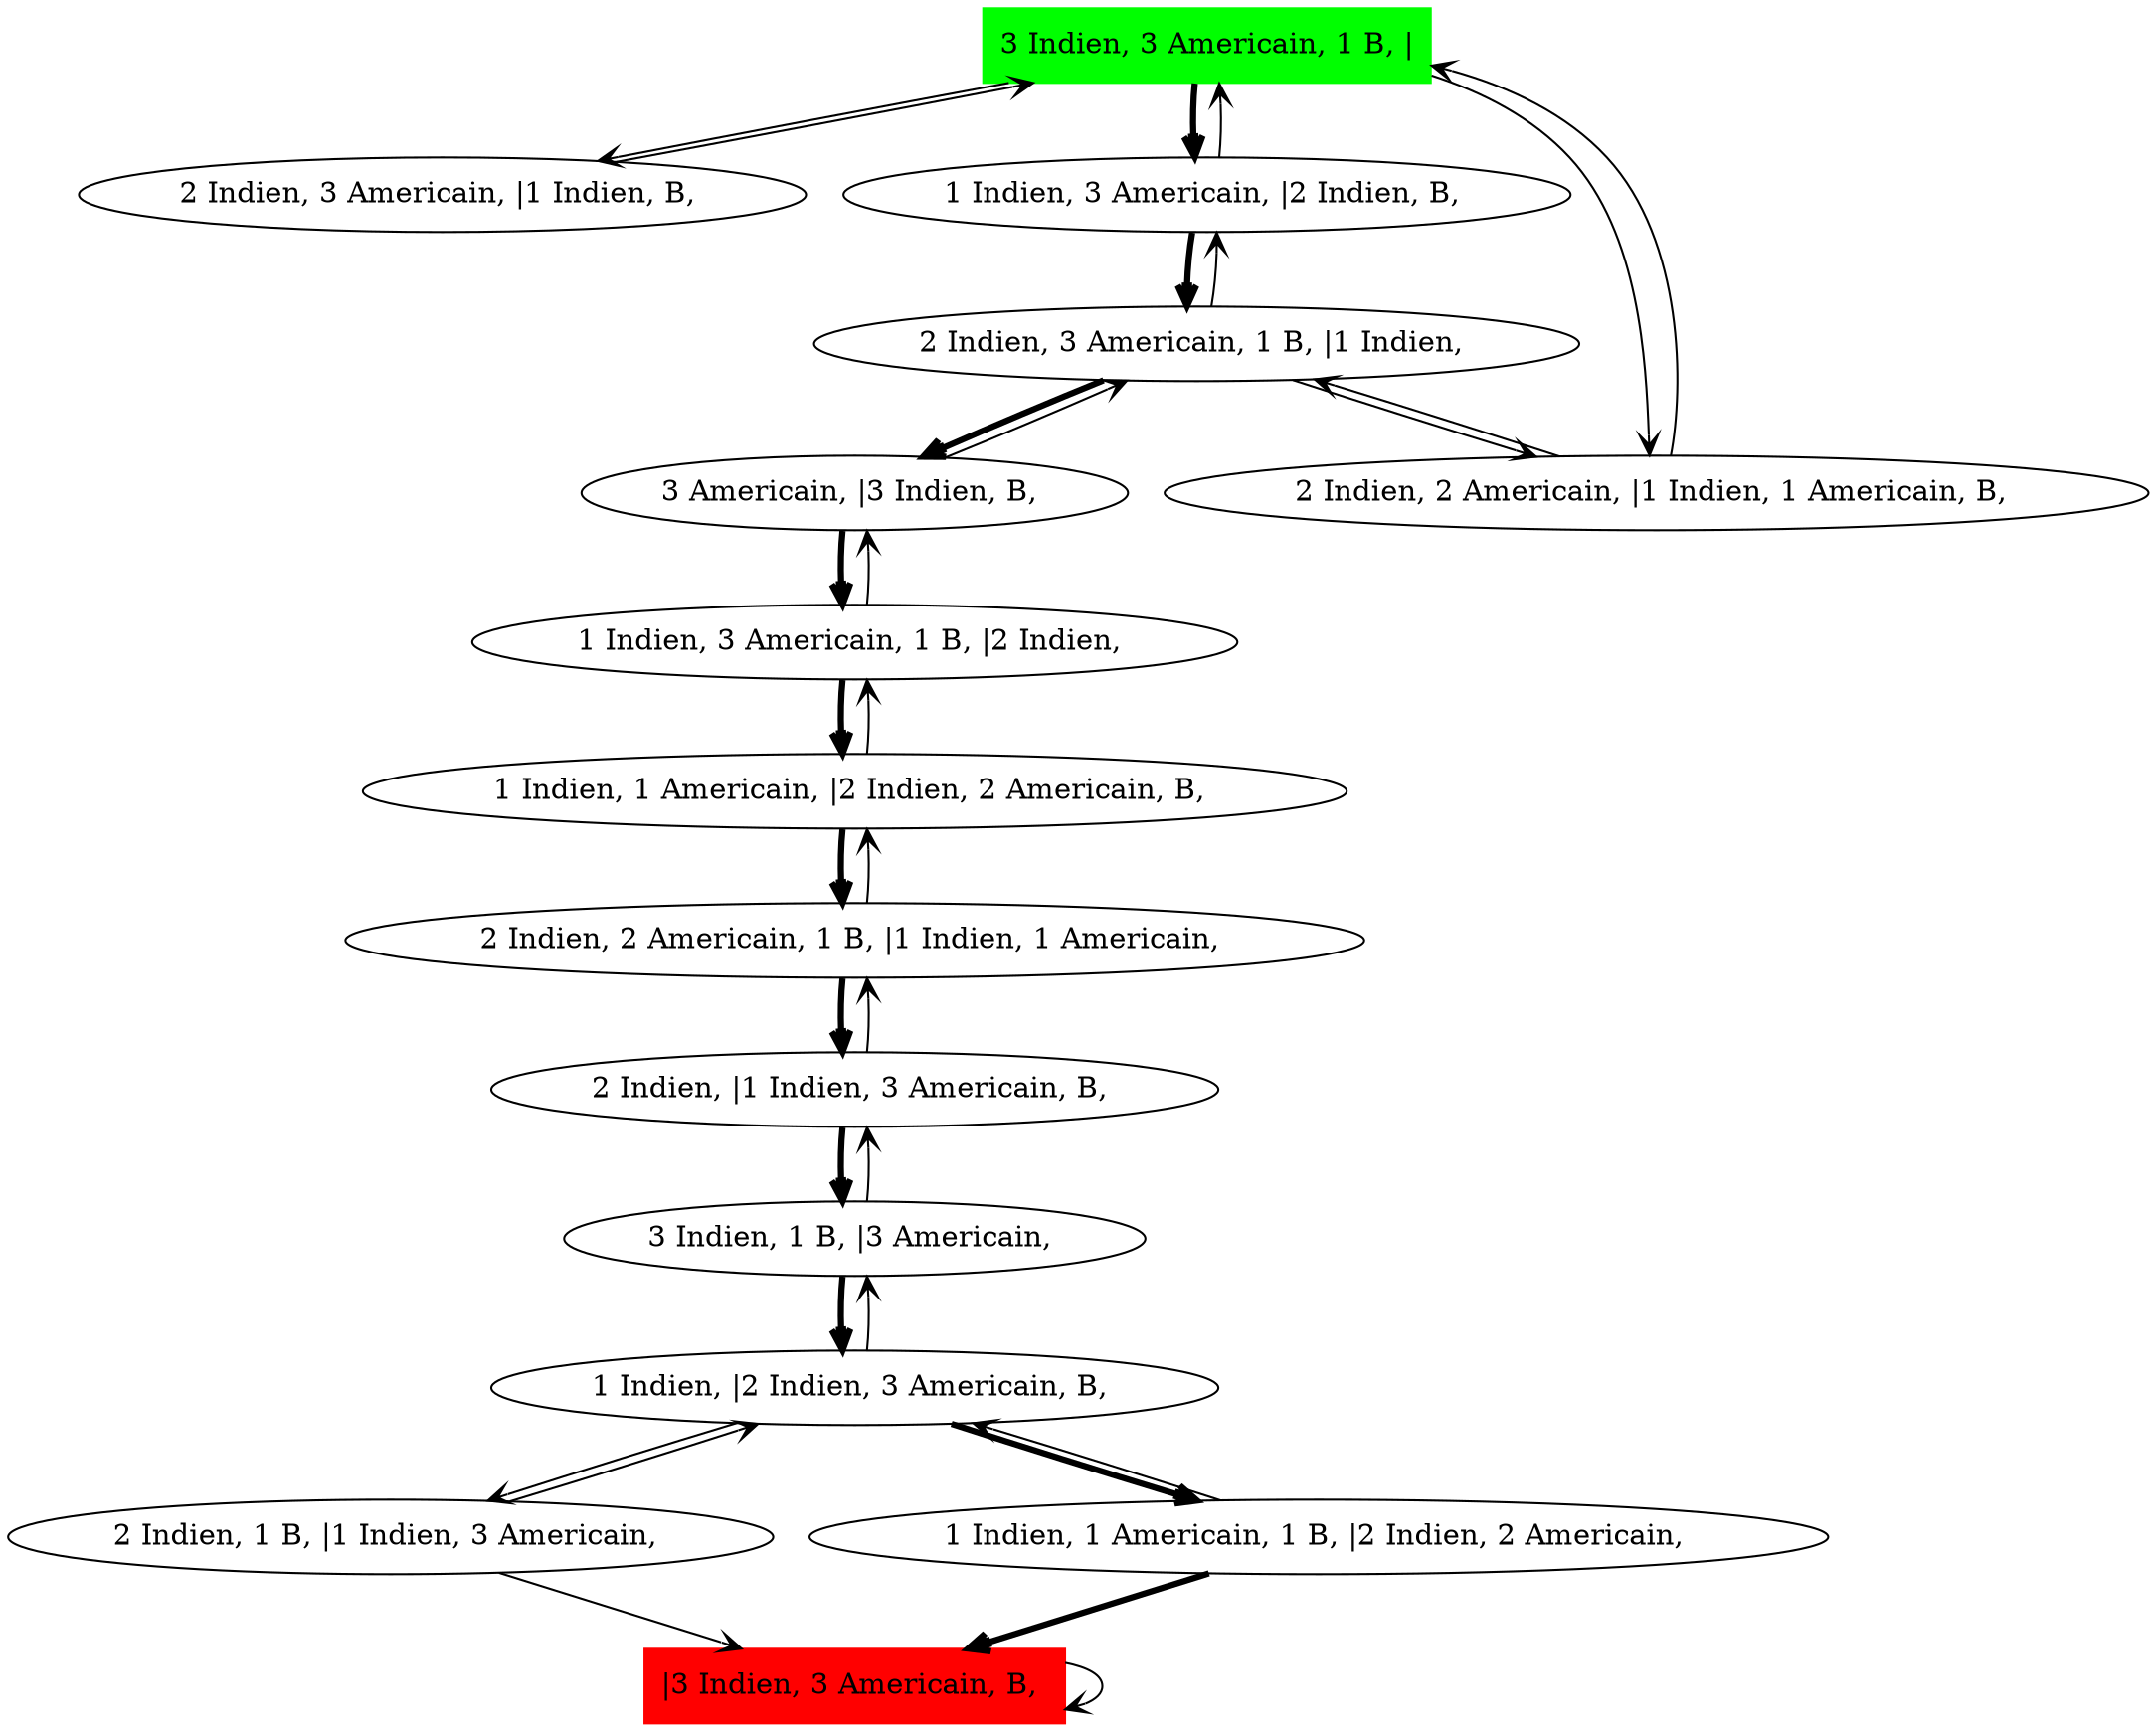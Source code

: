 digraph Indien_Americains_Sol_ {
	initial [label="3 Indien, 3 Americain, 1 B, |" color=green shape=box style=filled]
	final [label="|3 Indien, 3 Americain, B, " color=red shape=box style=filled]
	initial -> "2 Indien, 3 Americain, |1 Indien, B, " [arrowhead=open]
	initial -> "1 Indien, 3 Americain, |2 Indien, B, " [arrowhead=open penwidth=3]
	initial -> "2 Indien, 2 Americain, |1 Indien, 1 Americain, B, " [arrowhead=open]
	"2 Indien, 2 Americain, |1 Indien, 1 Americain, B, " -> initial [arrowhead=open]
	"2 Indien, 2 Americain, |1 Indien, 1 Americain, B, " -> "2 Indien, 3 Americain, 1 B, |1 Indien, " [arrowhead=open]
	"2 Indien, 3 Americain, 1 B, |1 Indien, " -> "1 Indien, 3 Americain, |2 Indien, B, " [arrowhead=open]
	"2 Indien, 3 Americain, 1 B, |1 Indien, " -> "3 Americain, |3 Indien, B, " [arrowhead=open penwidth=3]
	"2 Indien, 3 Americain, 1 B, |1 Indien, " -> "2 Indien, 2 Americain, |1 Indien, 1 Americain, B, " [arrowhead=open]
	"3 Americain, |3 Indien, B, " -> "1 Indien, 3 Americain, 1 B, |2 Indien, " [arrowhead=open penwidth=3]
	"3 Americain, |3 Indien, B, " -> "2 Indien, 3 Americain, 1 B, |1 Indien, " [arrowhead=open]
	"1 Indien, 3 Americain, 1 B, |2 Indien, " -> "3 Americain, |3 Indien, B, " [arrowhead=open]
	"1 Indien, 3 Americain, 1 B, |2 Indien, " -> "1 Indien, 1 Americain, |2 Indien, 2 Americain, B, " [arrowhead=open penwidth=3]
	"1 Indien, 1 Americain, |2 Indien, 2 Americain, B, " -> "2 Indien, 2 Americain, 1 B, |1 Indien, 1 Americain, " [arrowhead=open penwidth=3]
	"1 Indien, 1 Americain, |2 Indien, 2 Americain, B, " -> "1 Indien, 3 Americain, 1 B, |2 Indien, " [arrowhead=open]
	"2 Indien, 2 Americain, 1 B, |1 Indien, 1 Americain, " -> "1 Indien, 1 Americain, |2 Indien, 2 Americain, B, " [arrowhead=open]
	"2 Indien, 2 Americain, 1 B, |1 Indien, 1 Americain, " -> "2 Indien, |1 Indien, 3 Americain, B, " [arrowhead=open penwidth=3]
	"2 Indien, |1 Indien, 3 Americain, B, " -> "3 Indien, 1 B, |3 Americain, " [arrowhead=open penwidth=3]
	"2 Indien, |1 Indien, 3 Americain, B, " -> "2 Indien, 2 Americain, 1 B, |1 Indien, 1 Americain, " [arrowhead=open]
	"3 Indien, 1 B, |3 Americain, " -> "2 Indien, |1 Indien, 3 Americain, B, " [arrowhead=open]
	"3 Indien, 1 B, |3 Americain, " -> "1 Indien, |2 Indien, 3 Americain, B, " [arrowhead=open penwidth=3]
	"1 Indien, |2 Indien, 3 Americain, B, " -> "2 Indien, 1 B, |1 Indien, 3 Americain, " [arrowhead=open]
	"1 Indien, |2 Indien, 3 Americain, B, " -> "3 Indien, 1 B, |3 Americain, " [arrowhead=open]
	"1 Indien, |2 Indien, 3 Americain, B, " -> "1 Indien, 1 Americain, 1 B, |2 Indien, 2 Americain, " [arrowhead=open penwidth=3]
	"1 Indien, 1 Americain, 1 B, |2 Indien, 2 Americain, " -> final [arrowhead=open penwidth=3]
	"1 Indien, 1 Americain, 1 B, |2 Indien, 2 Americain, " -> "1 Indien, |2 Indien, 3 Americain, B, " [arrowhead=open]
	final -> final [arrowhead=open]
	"2 Indien, 1 B, |1 Indien, 3 Americain, " -> "1 Indien, |2 Indien, 3 Americain, B, " [arrowhead=open]
	"2 Indien, 1 B, |1 Indien, 3 Americain, " -> final [arrowhead=open]
	"1 Indien, 3 Americain, |2 Indien, B, " -> "2 Indien, 3 Americain, 1 B, |1 Indien, " [arrowhead=open penwidth=3]
	"1 Indien, 3 Americain, |2 Indien, B, " -> initial [arrowhead=open]
	"2 Indien, 3 Americain, |1 Indien, B, " -> initial [arrowhead=open]
}
